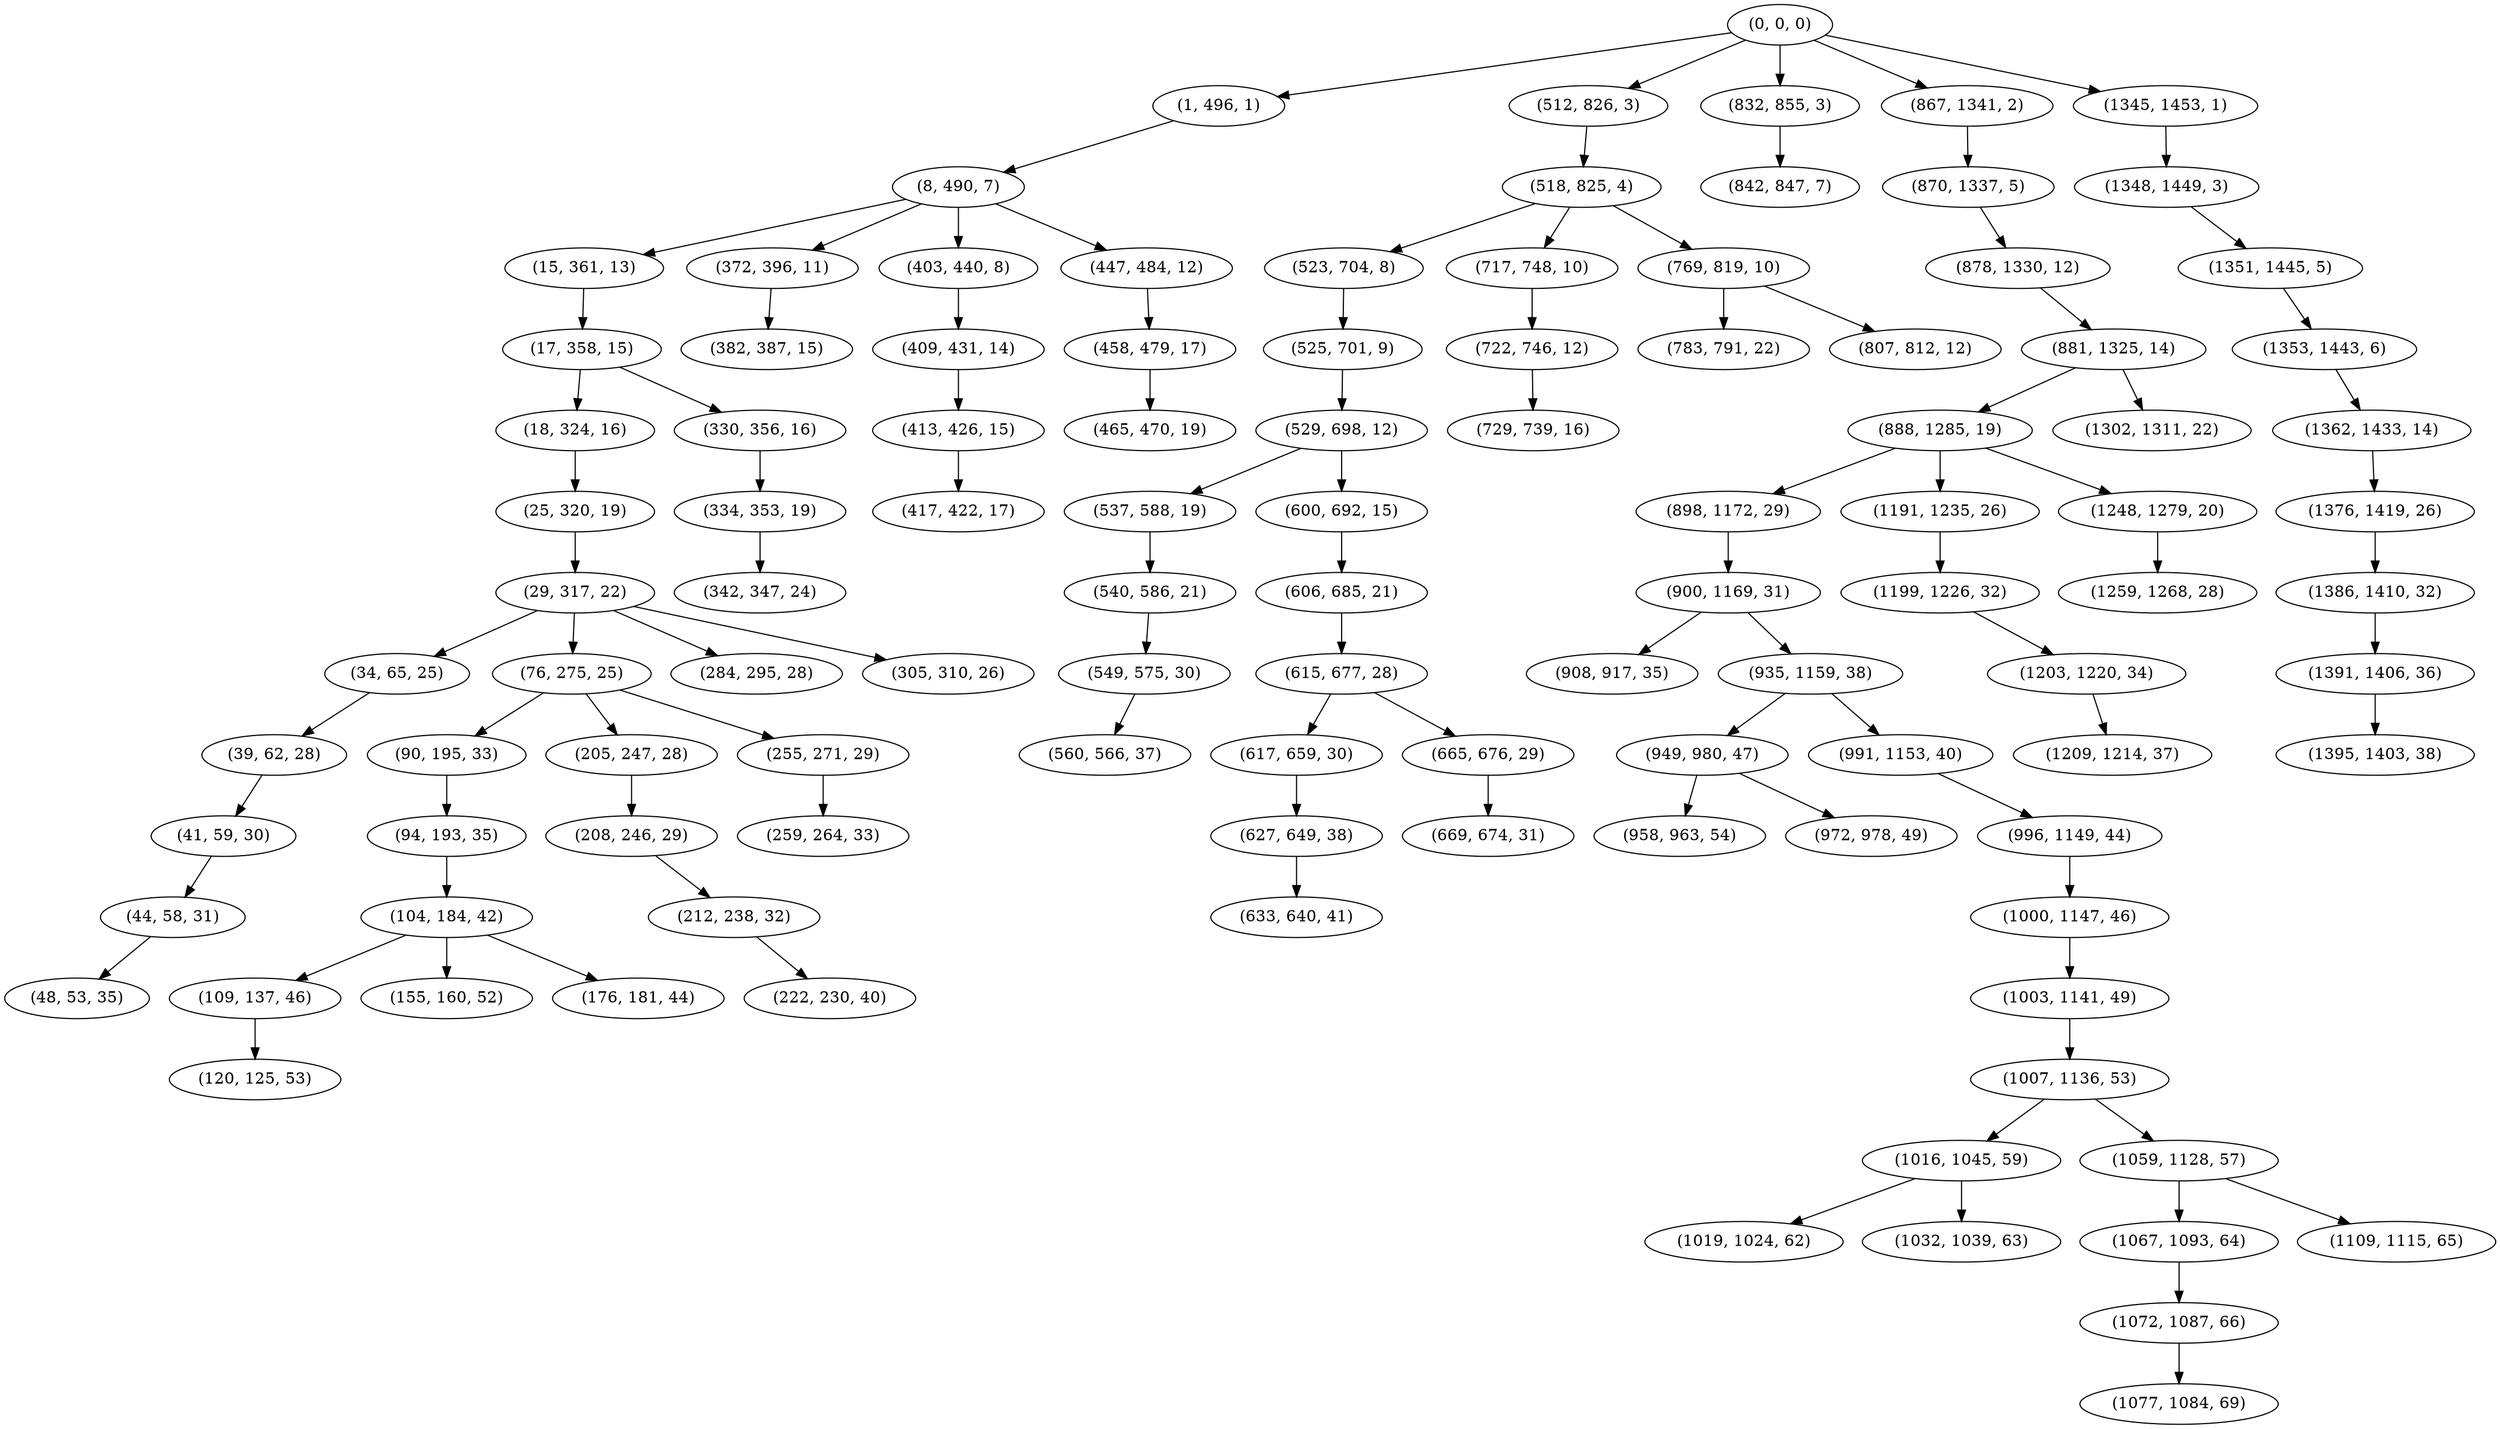 digraph tree {
    "(0, 0, 0)";
    "(1, 496, 1)";
    "(8, 490, 7)";
    "(15, 361, 13)";
    "(17, 358, 15)";
    "(18, 324, 16)";
    "(25, 320, 19)";
    "(29, 317, 22)";
    "(34, 65, 25)";
    "(39, 62, 28)";
    "(41, 59, 30)";
    "(44, 58, 31)";
    "(48, 53, 35)";
    "(76, 275, 25)";
    "(90, 195, 33)";
    "(94, 193, 35)";
    "(104, 184, 42)";
    "(109, 137, 46)";
    "(120, 125, 53)";
    "(155, 160, 52)";
    "(176, 181, 44)";
    "(205, 247, 28)";
    "(208, 246, 29)";
    "(212, 238, 32)";
    "(222, 230, 40)";
    "(255, 271, 29)";
    "(259, 264, 33)";
    "(284, 295, 28)";
    "(305, 310, 26)";
    "(330, 356, 16)";
    "(334, 353, 19)";
    "(342, 347, 24)";
    "(372, 396, 11)";
    "(382, 387, 15)";
    "(403, 440, 8)";
    "(409, 431, 14)";
    "(413, 426, 15)";
    "(417, 422, 17)";
    "(447, 484, 12)";
    "(458, 479, 17)";
    "(465, 470, 19)";
    "(512, 826, 3)";
    "(518, 825, 4)";
    "(523, 704, 8)";
    "(525, 701, 9)";
    "(529, 698, 12)";
    "(537, 588, 19)";
    "(540, 586, 21)";
    "(549, 575, 30)";
    "(560, 566, 37)";
    "(600, 692, 15)";
    "(606, 685, 21)";
    "(615, 677, 28)";
    "(617, 659, 30)";
    "(627, 649, 38)";
    "(633, 640, 41)";
    "(665, 676, 29)";
    "(669, 674, 31)";
    "(717, 748, 10)";
    "(722, 746, 12)";
    "(729, 739, 16)";
    "(769, 819, 10)";
    "(783, 791, 22)";
    "(807, 812, 12)";
    "(832, 855, 3)";
    "(842, 847, 7)";
    "(867, 1341, 2)";
    "(870, 1337, 5)";
    "(878, 1330, 12)";
    "(881, 1325, 14)";
    "(888, 1285, 19)";
    "(898, 1172, 29)";
    "(900, 1169, 31)";
    "(908, 917, 35)";
    "(935, 1159, 38)";
    "(949, 980, 47)";
    "(958, 963, 54)";
    "(972, 978, 49)";
    "(991, 1153, 40)";
    "(996, 1149, 44)";
    "(1000, 1147, 46)";
    "(1003, 1141, 49)";
    "(1007, 1136, 53)";
    "(1016, 1045, 59)";
    "(1019, 1024, 62)";
    "(1032, 1039, 63)";
    "(1059, 1128, 57)";
    "(1067, 1093, 64)";
    "(1072, 1087, 66)";
    "(1077, 1084, 69)";
    "(1109, 1115, 65)";
    "(1191, 1235, 26)";
    "(1199, 1226, 32)";
    "(1203, 1220, 34)";
    "(1209, 1214, 37)";
    "(1248, 1279, 20)";
    "(1259, 1268, 28)";
    "(1302, 1311, 22)";
    "(1345, 1453, 1)";
    "(1348, 1449, 3)";
    "(1351, 1445, 5)";
    "(1353, 1443, 6)";
    "(1362, 1433, 14)";
    "(1376, 1419, 26)";
    "(1386, 1410, 32)";
    "(1391, 1406, 36)";
    "(1395, 1403, 38)";
    "(0, 0, 0)" -> "(1, 496, 1)";
    "(0, 0, 0)" -> "(512, 826, 3)";
    "(0, 0, 0)" -> "(832, 855, 3)";
    "(0, 0, 0)" -> "(867, 1341, 2)";
    "(0, 0, 0)" -> "(1345, 1453, 1)";
    "(1, 496, 1)" -> "(8, 490, 7)";
    "(8, 490, 7)" -> "(15, 361, 13)";
    "(8, 490, 7)" -> "(372, 396, 11)";
    "(8, 490, 7)" -> "(403, 440, 8)";
    "(8, 490, 7)" -> "(447, 484, 12)";
    "(15, 361, 13)" -> "(17, 358, 15)";
    "(17, 358, 15)" -> "(18, 324, 16)";
    "(17, 358, 15)" -> "(330, 356, 16)";
    "(18, 324, 16)" -> "(25, 320, 19)";
    "(25, 320, 19)" -> "(29, 317, 22)";
    "(29, 317, 22)" -> "(34, 65, 25)";
    "(29, 317, 22)" -> "(76, 275, 25)";
    "(29, 317, 22)" -> "(284, 295, 28)";
    "(29, 317, 22)" -> "(305, 310, 26)";
    "(34, 65, 25)" -> "(39, 62, 28)";
    "(39, 62, 28)" -> "(41, 59, 30)";
    "(41, 59, 30)" -> "(44, 58, 31)";
    "(44, 58, 31)" -> "(48, 53, 35)";
    "(76, 275, 25)" -> "(90, 195, 33)";
    "(76, 275, 25)" -> "(205, 247, 28)";
    "(76, 275, 25)" -> "(255, 271, 29)";
    "(90, 195, 33)" -> "(94, 193, 35)";
    "(94, 193, 35)" -> "(104, 184, 42)";
    "(104, 184, 42)" -> "(109, 137, 46)";
    "(104, 184, 42)" -> "(155, 160, 52)";
    "(104, 184, 42)" -> "(176, 181, 44)";
    "(109, 137, 46)" -> "(120, 125, 53)";
    "(205, 247, 28)" -> "(208, 246, 29)";
    "(208, 246, 29)" -> "(212, 238, 32)";
    "(212, 238, 32)" -> "(222, 230, 40)";
    "(255, 271, 29)" -> "(259, 264, 33)";
    "(330, 356, 16)" -> "(334, 353, 19)";
    "(334, 353, 19)" -> "(342, 347, 24)";
    "(372, 396, 11)" -> "(382, 387, 15)";
    "(403, 440, 8)" -> "(409, 431, 14)";
    "(409, 431, 14)" -> "(413, 426, 15)";
    "(413, 426, 15)" -> "(417, 422, 17)";
    "(447, 484, 12)" -> "(458, 479, 17)";
    "(458, 479, 17)" -> "(465, 470, 19)";
    "(512, 826, 3)" -> "(518, 825, 4)";
    "(518, 825, 4)" -> "(523, 704, 8)";
    "(518, 825, 4)" -> "(717, 748, 10)";
    "(518, 825, 4)" -> "(769, 819, 10)";
    "(523, 704, 8)" -> "(525, 701, 9)";
    "(525, 701, 9)" -> "(529, 698, 12)";
    "(529, 698, 12)" -> "(537, 588, 19)";
    "(529, 698, 12)" -> "(600, 692, 15)";
    "(537, 588, 19)" -> "(540, 586, 21)";
    "(540, 586, 21)" -> "(549, 575, 30)";
    "(549, 575, 30)" -> "(560, 566, 37)";
    "(600, 692, 15)" -> "(606, 685, 21)";
    "(606, 685, 21)" -> "(615, 677, 28)";
    "(615, 677, 28)" -> "(617, 659, 30)";
    "(615, 677, 28)" -> "(665, 676, 29)";
    "(617, 659, 30)" -> "(627, 649, 38)";
    "(627, 649, 38)" -> "(633, 640, 41)";
    "(665, 676, 29)" -> "(669, 674, 31)";
    "(717, 748, 10)" -> "(722, 746, 12)";
    "(722, 746, 12)" -> "(729, 739, 16)";
    "(769, 819, 10)" -> "(783, 791, 22)";
    "(769, 819, 10)" -> "(807, 812, 12)";
    "(832, 855, 3)" -> "(842, 847, 7)";
    "(867, 1341, 2)" -> "(870, 1337, 5)";
    "(870, 1337, 5)" -> "(878, 1330, 12)";
    "(878, 1330, 12)" -> "(881, 1325, 14)";
    "(881, 1325, 14)" -> "(888, 1285, 19)";
    "(881, 1325, 14)" -> "(1302, 1311, 22)";
    "(888, 1285, 19)" -> "(898, 1172, 29)";
    "(888, 1285, 19)" -> "(1191, 1235, 26)";
    "(888, 1285, 19)" -> "(1248, 1279, 20)";
    "(898, 1172, 29)" -> "(900, 1169, 31)";
    "(900, 1169, 31)" -> "(908, 917, 35)";
    "(900, 1169, 31)" -> "(935, 1159, 38)";
    "(935, 1159, 38)" -> "(949, 980, 47)";
    "(935, 1159, 38)" -> "(991, 1153, 40)";
    "(949, 980, 47)" -> "(958, 963, 54)";
    "(949, 980, 47)" -> "(972, 978, 49)";
    "(991, 1153, 40)" -> "(996, 1149, 44)";
    "(996, 1149, 44)" -> "(1000, 1147, 46)";
    "(1000, 1147, 46)" -> "(1003, 1141, 49)";
    "(1003, 1141, 49)" -> "(1007, 1136, 53)";
    "(1007, 1136, 53)" -> "(1016, 1045, 59)";
    "(1007, 1136, 53)" -> "(1059, 1128, 57)";
    "(1016, 1045, 59)" -> "(1019, 1024, 62)";
    "(1016, 1045, 59)" -> "(1032, 1039, 63)";
    "(1059, 1128, 57)" -> "(1067, 1093, 64)";
    "(1059, 1128, 57)" -> "(1109, 1115, 65)";
    "(1067, 1093, 64)" -> "(1072, 1087, 66)";
    "(1072, 1087, 66)" -> "(1077, 1084, 69)";
    "(1191, 1235, 26)" -> "(1199, 1226, 32)";
    "(1199, 1226, 32)" -> "(1203, 1220, 34)";
    "(1203, 1220, 34)" -> "(1209, 1214, 37)";
    "(1248, 1279, 20)" -> "(1259, 1268, 28)";
    "(1345, 1453, 1)" -> "(1348, 1449, 3)";
    "(1348, 1449, 3)" -> "(1351, 1445, 5)";
    "(1351, 1445, 5)" -> "(1353, 1443, 6)";
    "(1353, 1443, 6)" -> "(1362, 1433, 14)";
    "(1362, 1433, 14)" -> "(1376, 1419, 26)";
    "(1376, 1419, 26)" -> "(1386, 1410, 32)";
    "(1386, 1410, 32)" -> "(1391, 1406, 36)";
    "(1391, 1406, 36)" -> "(1395, 1403, 38)";
}
